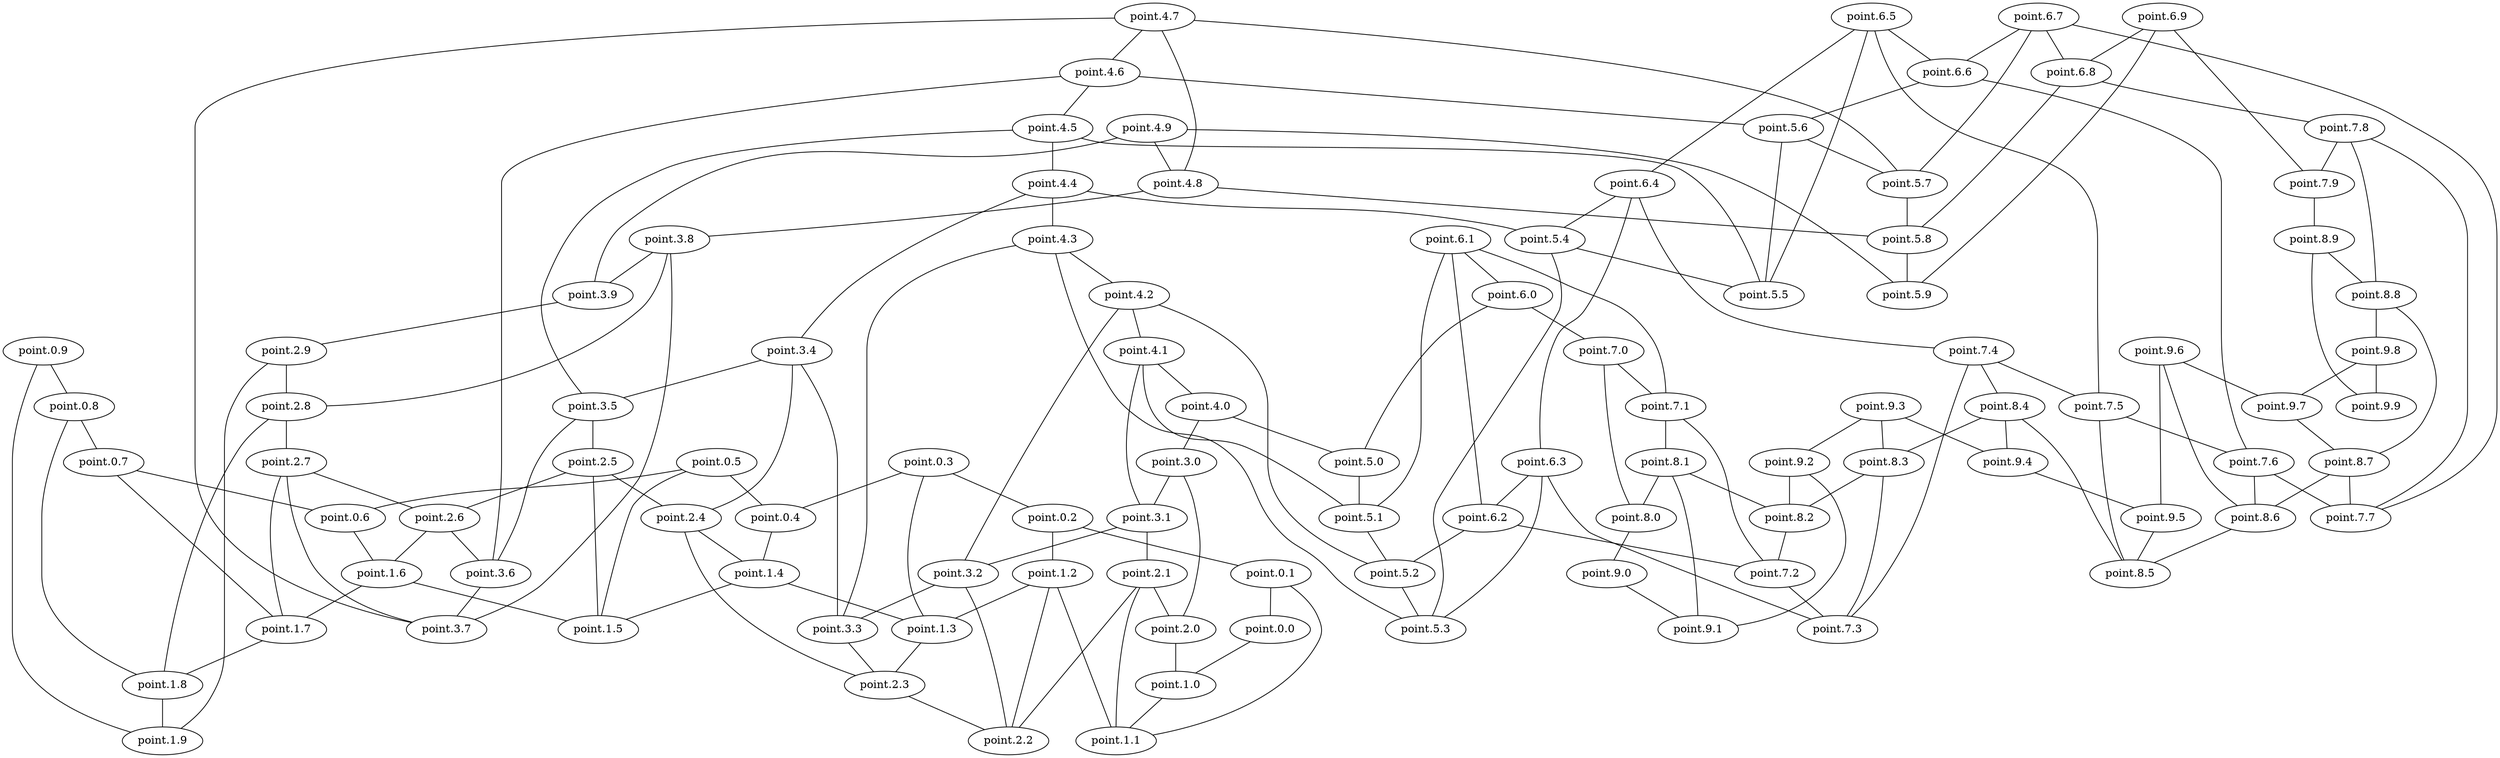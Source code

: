 strict graph  {
	"point.4.7" -- "point.4.6"	 [weight=100];
	"point.4.7" -- "point.3.7"	 [weight=100];
	"point.4.7" -- "point.5.7"	 [weight=100];
	"point.4.7" -- "point.4.8"	 [weight=100];
	"point.4.6" -- "point.3.6"	 [weight=100];
	"point.4.6" -- "point.5.6"	 [weight=100];
	"point.4.6" -- "point.4.5"	 [weight=100];
	"point.4.5" -- "point.3.5"	 [weight=100];
	"point.4.5" -- "point.4.4"	 [weight=100];
	"point.4.5" -- "point.5.5"	 [weight=100];
	"point.4.4" -- "point.3.4"	 [weight=100];
	"point.4.4" -- "point.4.3"	 [weight=100];
	"point.4.4" -- "point.5.4"	 [weight=100];
	"point.4.3" -- "point.5.3"	 [weight=100];
	"point.4.3" -- "point.4.2"	 [weight=100];
	"point.4.3" -- "point.3.3"	 [weight=100];
	"point.4.2" -- "point.5.2"	 [weight=100];
	"point.4.2" -- "point.4.1"	 [weight=100];
	"point.4.2" -- "point.3.2"	 [weight=100];
	"point.4.1" -- "point.5.1"	 [weight=100];
	"point.4.1" -- "point.3.1"	 [weight=100];
	"point.4.1" -- "point.4.0"	 [weight=100];
	"point.4.0" -- "point.5.0"	 [weight=100];
	"point.4.0" -- "point.3.0"	 [weight=100];
	"point.4.9" -- "point.5.9"	 [weight=100];
	"point.4.9" -- "point.3.9"	 [weight=100];
	"point.4.9" -- "point.4.8"	 [weight=100];
	"point.4.8" -- "point.5.8"	 [weight=100];
	"point.4.8" -- "point.3.8"	 [weight=100];
	"point.6.5" -- "point.6.4"	 [weight=100];
	"point.6.5" -- "point.6.6"	 [weight=100];
	"point.6.5" -- "point.7.5"	 [weight=100];
	"point.6.5" -- "point.5.5"	 [weight=100];
	"point.6.4" -- "point.7.4"	 [weight=100];
	"point.6.4" -- "point.6.3"	 [weight=100];
	"point.6.4" -- "point.5.4"	 [weight=100];
	"point.6.7" -- "point.6.8"	 [weight=100];
	"point.6.7" -- "point.6.6"	 [weight=100];
	"point.6.7" -- "point.5.7"	 [weight=100];
	"point.6.7" -- "point.7.7"	 [weight=100];
	"point.6.6" -- "point.5.6"	 [weight=100];
	"point.6.6" -- "point.7.6"	 [weight=100];
	"point.6.1" -- "point.7.1"	 [weight=100];
	"point.6.1" -- "point.5.1"	 [weight=100];
	"point.6.1" -- "point.6.0"	 [weight=100];
	"point.6.1" -- "point.6.2"	 [weight=100];
	"point.6.0" -- "point.7.0"	 [weight=100];
	"point.6.0" -- "point.5.0"	 [weight=100];
	"point.6.3" -- "point.5.3"	 [weight=100];
	"point.6.3" -- "point.7.3"	 [weight=100];
	"point.6.3" -- "point.6.2"	 [weight=100];
	"point.6.2" -- "point.5.2"	 [weight=100];
	"point.6.2" -- "point.7.2"	 [weight=100];
	"point.6.9" -- "point.7.9"	 [weight=100];
	"point.6.9" -- "point.5.9"	 [weight=100];
	"point.6.9" -- "point.6.8"	 [weight=100];
	"point.6.8" -- "point.7.8"	 [weight=100];
	"point.6.8" -- "point.5.8"	 [weight=100];
	"point.9.3" -- "point.8.3"	 [weight=100];
	"point.9.3" -- "point.9.4"	 [weight=100];
	"point.9.3" -- "point.9.2"	 [weight=100];
	"point.3.4" -- "point.3.5"	 [weight=100];
	"point.3.4" -- "point.2.4"	 [weight=100];
	"point.3.4" -- "point.3.3"	 [weight=100];
	"point.3.5" -- "point.2.5"	 [weight=100];
	"point.3.5" -- "point.3.6"	 [weight=100];
	"point.0.9" -- "point.0.8"	 [weight=100];
	"point.0.9" -- "point.1.9"	 [weight=100];
	"point.0.8" -- "point.0.7"	 [weight=100];
	"point.0.8" -- "point.1.8"	 [weight=100];
	"point.3.0" -- "point.2.0"	 [weight=100];
	"point.3.0" -- "point.3.1"	 [weight=100];
	"point.3.1" -- "point.2.1"	 [weight=100];
	"point.3.1" -- "point.3.2"	 [weight=100];
	"point.3.2" -- "point.2.2"	 [weight=100];
	"point.3.2" -- "point.3.3"	 [weight=100];
	"point.3.3" -- "point.2.3"	 [weight=100];
	"point.0.3" -- "point.0.2"	 [weight=100];
	"point.0.3" -- "point.1.3"	 [weight=100];
	"point.0.3" -- "point.0.4"	 [weight=100];
	"point.0.2" -- "point.0.1"	 [weight=100];
	"point.0.2" -- "point.1.2"	 [weight=100];
	"point.0.1" -- "point.0.0"	 [weight=100];
	"point.0.1" -- "point.1.1"	 [weight=100];
	"point.0.0" -- "point.1.0"	 [weight=100];
	"point.3.8" -- "point.2.8"	 [weight=100];
	"point.3.8" -- "point.3.7"	 [weight=100];
	"point.3.8" -- "point.3.9"	 [weight=100];
	"point.3.9" -- "point.2.9"	 [weight=100];
	"point.0.5" -- "point.1.5"	 [weight=100];
	"point.0.5" -- "point.0.6"	 [weight=100];
	"point.0.5" -- "point.0.4"	 [weight=100];
	"point.0.4" -- "point.1.4"	 [weight=100];
	"point.2.9" -- "point.2.8"	 [weight=100];
	"point.2.9" -- "point.1.9"	 [weight=100];
	"point.2.8" -- "point.2.7"	 [weight=100];
	"point.2.8" -- "point.1.8"	 [weight=100];
	"point.5.0" -- "point.5.1"	 [weight=100];
	"point.5.1" -- "point.5.2"	 [weight=100];
	"point.5.6" -- "point.5.7"	 [weight=100];
	"point.5.6" -- "point.5.5"	 [weight=100];
	"point.5.7" -- "point.5.8"	 [weight=100];
	"point.5.4" -- "point.5.3"	 [weight=100];
	"point.5.4" -- "point.5.5"	 [weight=100];
	"point.2.1" -- "point.2.0"	 [weight=100];
	"point.2.1" -- "point.2.2"	 [weight=100];
	"point.2.1" -- "point.1.1"	 [weight=100];
	"point.2.0" -- "point.1.0"	 [weight=100];
	"point.5.8" -- "point.5.9"	 [weight=100];
	"point.2.5" -- "point.1.5"	 [weight=100];
	"point.2.5" -- "point.2.4"	 [weight=100];
	"point.2.5" -- "point.2.6"	 [weight=100];
	"point.2.4" -- "point.1.4"	 [weight=100];
	"point.2.4" -- "point.2.3"	 [weight=100];
	"point.2.7" -- "point.1.7"	 [weight=100];
	"point.2.7" -- "point.3.7"	 [weight=100];
	"point.2.7" -- "point.2.6"	 [weight=100];
	"point.2.6" -- "point.1.6"	 [weight=100];
	"point.2.6" -- "point.3.6"	 [weight=100];
	"point.7.0" -- "point.7.1"	 [weight=100];
	"point.7.0" -- "point.8.0"	 [weight=100];
	"point.7.1" -- "point.8.1"	 [weight=100];
	"point.7.1" -- "point.7.2"	 [weight=100];
	"point.8.1" -- "point.8.0"	 [weight=100];
	"point.8.1" -- "point.8.2"	 [weight=100];
	"point.8.1" -- "point.9.1"	 [weight=100];
	"point.8.0" -- "point.9.0"	 [weight=100];
	"point.7.4" -- "point.7.3"	 [weight=100];
	"point.7.4" -- "point.7.5"	 [weight=100];
	"point.7.4" -- "point.8.4"	 [weight=100];
	"point.7.5" -- "point.7.6"	 [weight=100];
	"point.7.5" -- "point.8.5"	 [weight=100];
	"point.7.6" -- "point.7.7"	 [weight=100];
	"point.7.6" -- "point.8.6"	 [weight=100];
	"point.8.4" -- "point.8.3"	 [weight=100];
	"point.8.4" -- "point.9.4"	 [weight=100];
	"point.8.4" -- "point.8.5"	 [weight=100];
	"point.7.8" -- "point.7.9"	 [weight=100];
	"point.7.8" -- "point.8.8"	 [weight=100];
	"point.7.8" -- "point.7.7"	 [weight=100];
	"point.7.9" -- "point.8.9"	 [weight=100];
	"point.8.9" -- "point.8.8"	 [weight=100];
	"point.8.9" -- "point.9.9"	 [weight=100];
	"point.8.8" -- "point.8.7"	 [weight=100];
	"point.8.8" -- "point.9.8"	 [weight=100];
	"point.0.7" -- "point.1.7"	 [weight=100];
	"point.0.7" -- "point.0.6"	 [weight=100];
	"point.0.6" -- "point.1.6"	 [weight=100];
	"point.5.2" -- "point.5.3"	 [weight=100];
	"point.1.6" -- "point.1.7"	 [weight=100];
	"point.1.6" -- "point.1.5"	 [weight=100];
	"point.1.7" -- "point.1.8"	 [weight=100];
	"point.1.4" -- "point.1.5"	 [weight=100];
	"point.1.4" -- "point.1.3"	 [weight=100];
	"point.1.2" -- "point.2.2"	 [weight=100];
	"point.1.2" -- "point.1.3"	 [weight=100];
	"point.1.2" -- "point.1.1"	 [weight=100];
	"point.1.3" -- "point.2.3"	 [weight=100];
	"point.1.0" -- "point.1.1"	 [weight=100];
	"point.1.8" -- "point.1.9"	 [weight=100];
	"point.9.8" -- "point.9.7"	 [weight=100];
	"point.9.8" -- "point.9.9"	 [weight=100];
	"point.9.6" -- "point.9.7"	 [weight=100];
	"point.9.6" -- "point.9.5"	 [weight=100];
	"point.9.6" -- "point.8.6"	 [weight=100];
	"point.9.7" -- "point.8.7"	 [weight=100];
	"point.9.4" -- "point.9.5"	 [weight=100];
	"point.9.5" -- "point.8.5"	 [weight=100];
	"point.9.2" -- "point.8.2"	 [weight=100];
	"point.9.2" -- "point.9.1"	 [weight=100];
	"point.2.3" -- "point.2.2"	 [weight=100];
	"point.9.0" -- "point.9.1"	 [weight=100];
	"point.8.3" -- "point.8.2"	 [weight=100];
	"point.8.3" -- "point.7.3"	 [weight=100];
	"point.8.2" -- "point.7.2"	 [weight=100];
	"point.7.2" -- "point.7.3"	 [weight=100];
	"point.8.7" -- "point.8.6"	 [weight=100];
	"point.8.7" -- "point.7.7"	 [weight=100];
	"point.8.6" -- "point.8.5"	 [weight=100];
	"point.3.6" -- "point.3.7"	 [weight=100];
}
